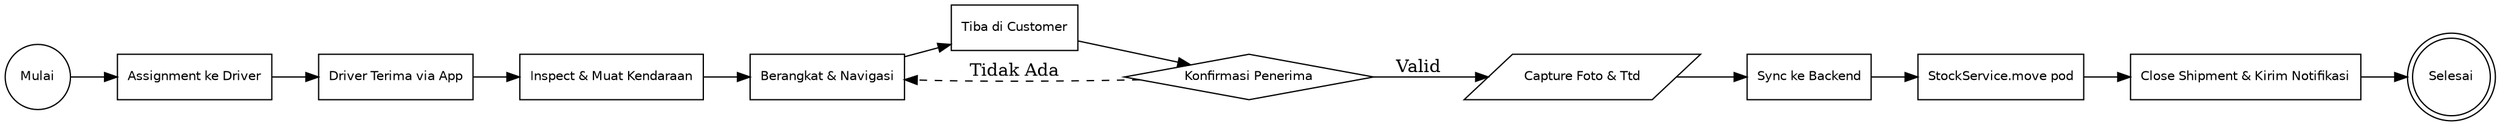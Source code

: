 digraph DriverPodFlow {
  rankdir=LR;
  node [shape=rectangle, fontname="Helvetica", fontsize=10];

  start [shape=circle, label="Mulai"];
  assign [label="Assignment ke Driver"];
  accept [label="Driver Terima via App"];
  inspect [label="Inspect & Muat Kendaraan"];
  depart [label="Berangkat & Navigasi"];
  arrive [label="Tiba di Customer"];
  confirm [label="Konfirmasi Penerima" shape=diamond];
  capture [label="Capture Foto & Ttd" shape=parallelogram];
  sync [label="Sync ke Backend"];
  stock [label="StockService.move pod"];
  close [label="Close Shipment & Kirim Notifikasi"];
  end [shape=doublecircle, label="Selesai"];

  start -> assign -> accept -> inspect -> depart -> arrive -> confirm;
  confirm -> capture [label="Valid"];
  capture -> sync -> stock -> close -> end;
  confirm -> depart [label="Tidak Ada" style=dashed];
}
